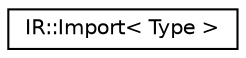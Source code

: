 digraph "Graphical Class Hierarchy"
{
  edge [fontname="Helvetica",fontsize="10",labelfontname="Helvetica",labelfontsize="10"];
  node [fontname="Helvetica",fontsize="10",shape=record];
  rankdir="LR";
  Node0 [label="IR::Import\< Type \>",height=0.2,width=0.4,color="black", fillcolor="white", style="filled",URL="$struct_i_r_1_1_import.html"];
}
